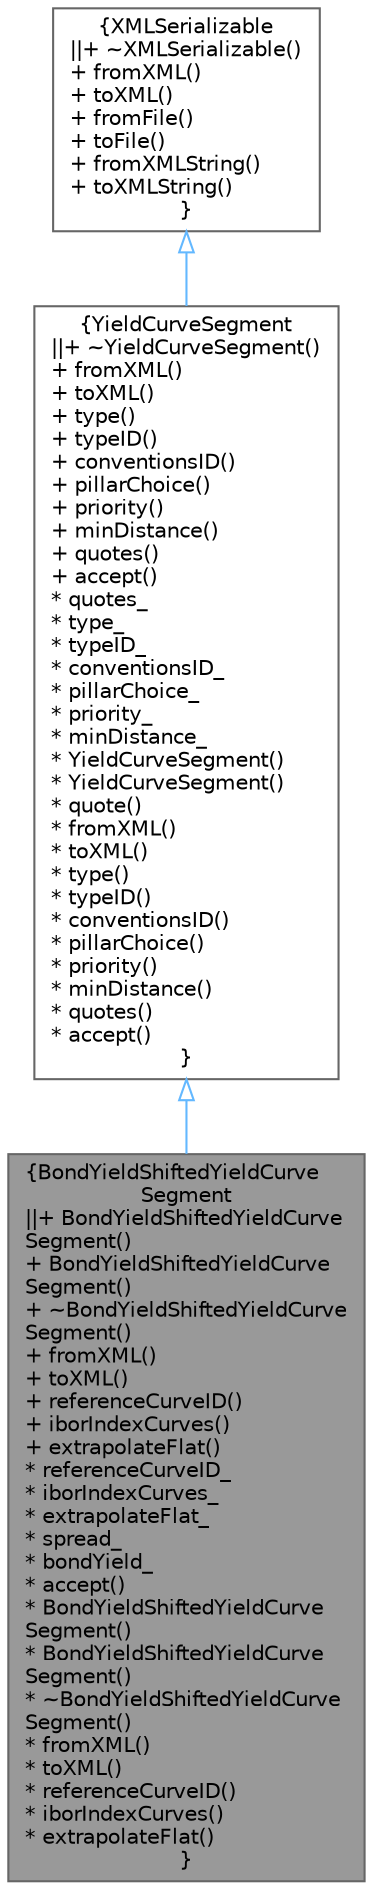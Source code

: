 digraph "BondYieldShiftedYieldCurveSegment"
{
 // INTERACTIVE_SVG=YES
 // LATEX_PDF_SIZE
  bgcolor="transparent";
  edge [fontname=Helvetica,fontsize=10,labelfontname=Helvetica,labelfontsize=10];
  node [fontname=Helvetica,fontsize=10,shape=box,height=0.2,width=0.4];
  Node1 [label="{BondYieldShiftedYieldCurve\lSegment\n||+ BondYieldShiftedYieldCurve\lSegment()\l+ BondYieldShiftedYieldCurve\lSegment()\l+ ~BondYieldShiftedYieldCurve\lSegment()\l+ fromXML()\l+ toXML()\l+ referenceCurveID()\l+ iborIndexCurves()\l+ extrapolateFlat()\l* referenceCurveID_\l* iborIndexCurves_\l* extrapolateFlat_\l* spread_\l* bondYield_\l* accept()\l* BondYieldShiftedYieldCurve\lSegment()\l* BondYieldShiftedYieldCurve\lSegment()\l* ~BondYieldShiftedYieldCurve\lSegment()\l* fromXML()\l* toXML()\l* referenceCurveID()\l* iborIndexCurves()\l* extrapolateFlat()\l}",height=0.2,width=0.4,color="gray40", fillcolor="grey60", style="filled", fontcolor="black",tooltip="Bond yield shifted yield curve segment."];
  Node2 -> Node1 [dir="back",color="steelblue1",style="solid",arrowtail="onormal"];
  Node2 [label="{YieldCurveSegment\n||+ ~YieldCurveSegment()\l+ fromXML()\l+ toXML()\l+ type()\l+ typeID()\l+ conventionsID()\l+ pillarChoice()\l+ priority()\l+ minDistance()\l+ quotes()\l+ accept()\l* quotes_\l* type_\l* typeID_\l* conventionsID_\l* pillarChoice_\l* priority_\l* minDistance_\l* YieldCurveSegment()\l* YieldCurveSegment()\l* quote()\l* fromXML()\l* toXML()\l* type()\l* typeID()\l* conventionsID()\l* pillarChoice()\l* priority()\l* minDistance()\l* quotes()\l* accept()\l}",height=0.2,width=0.4,color="gray40", fillcolor="white", style="filled",URL="$classore_1_1data_1_1_yield_curve_segment.html",tooltip="Base class for yield curve segments."];
  Node3 -> Node2 [dir="back",color="steelblue1",style="solid",arrowtail="onormal"];
  Node3 [label="{XMLSerializable\n||+ ~XMLSerializable()\l+ fromXML()\l+ toXML()\l+ fromFile()\l+ toFile()\l+ fromXMLString()\l+ toXMLString()\l}",height=0.2,width=0.4,color="gray40", fillcolor="white", style="filled",URL="$classore_1_1data_1_1_x_m_l_serializable.html",tooltip="Base class for all serializable classes."];
}

